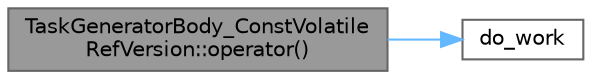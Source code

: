 digraph "TaskGeneratorBody_ConstVolatileRefVersion::operator()"
{
 // LATEX_PDF_SIZE
  bgcolor="transparent";
  edge [fontname=Helvetica,fontsize=10,labelfontname=Helvetica,labelfontsize=10];
  node [fontname=Helvetica,fontsize=10,shape=box,height=0.2,width=0.4];
  rankdir="LR";
  Node1 [id="Node000001",label="TaskGeneratorBody_ConstVolatile\lRefVersion::operator()",height=0.2,width=0.4,color="gray40", fillcolor="grey60", style="filled", fontcolor="black",tooltip=" "];
  Node1 -> Node2 [id="edge1_Node000001_Node000002",color="steelblue1",style="solid",tooltip=" "];
  Node2 [id="Node000002",label="do_work",height=0.2,width=0.4,color="grey40", fillcolor="white", style="filled",URL="$test__parallel__do_8cpp.html#add62eed108899f598431581cbd8f6f17",tooltip=" "];
}
